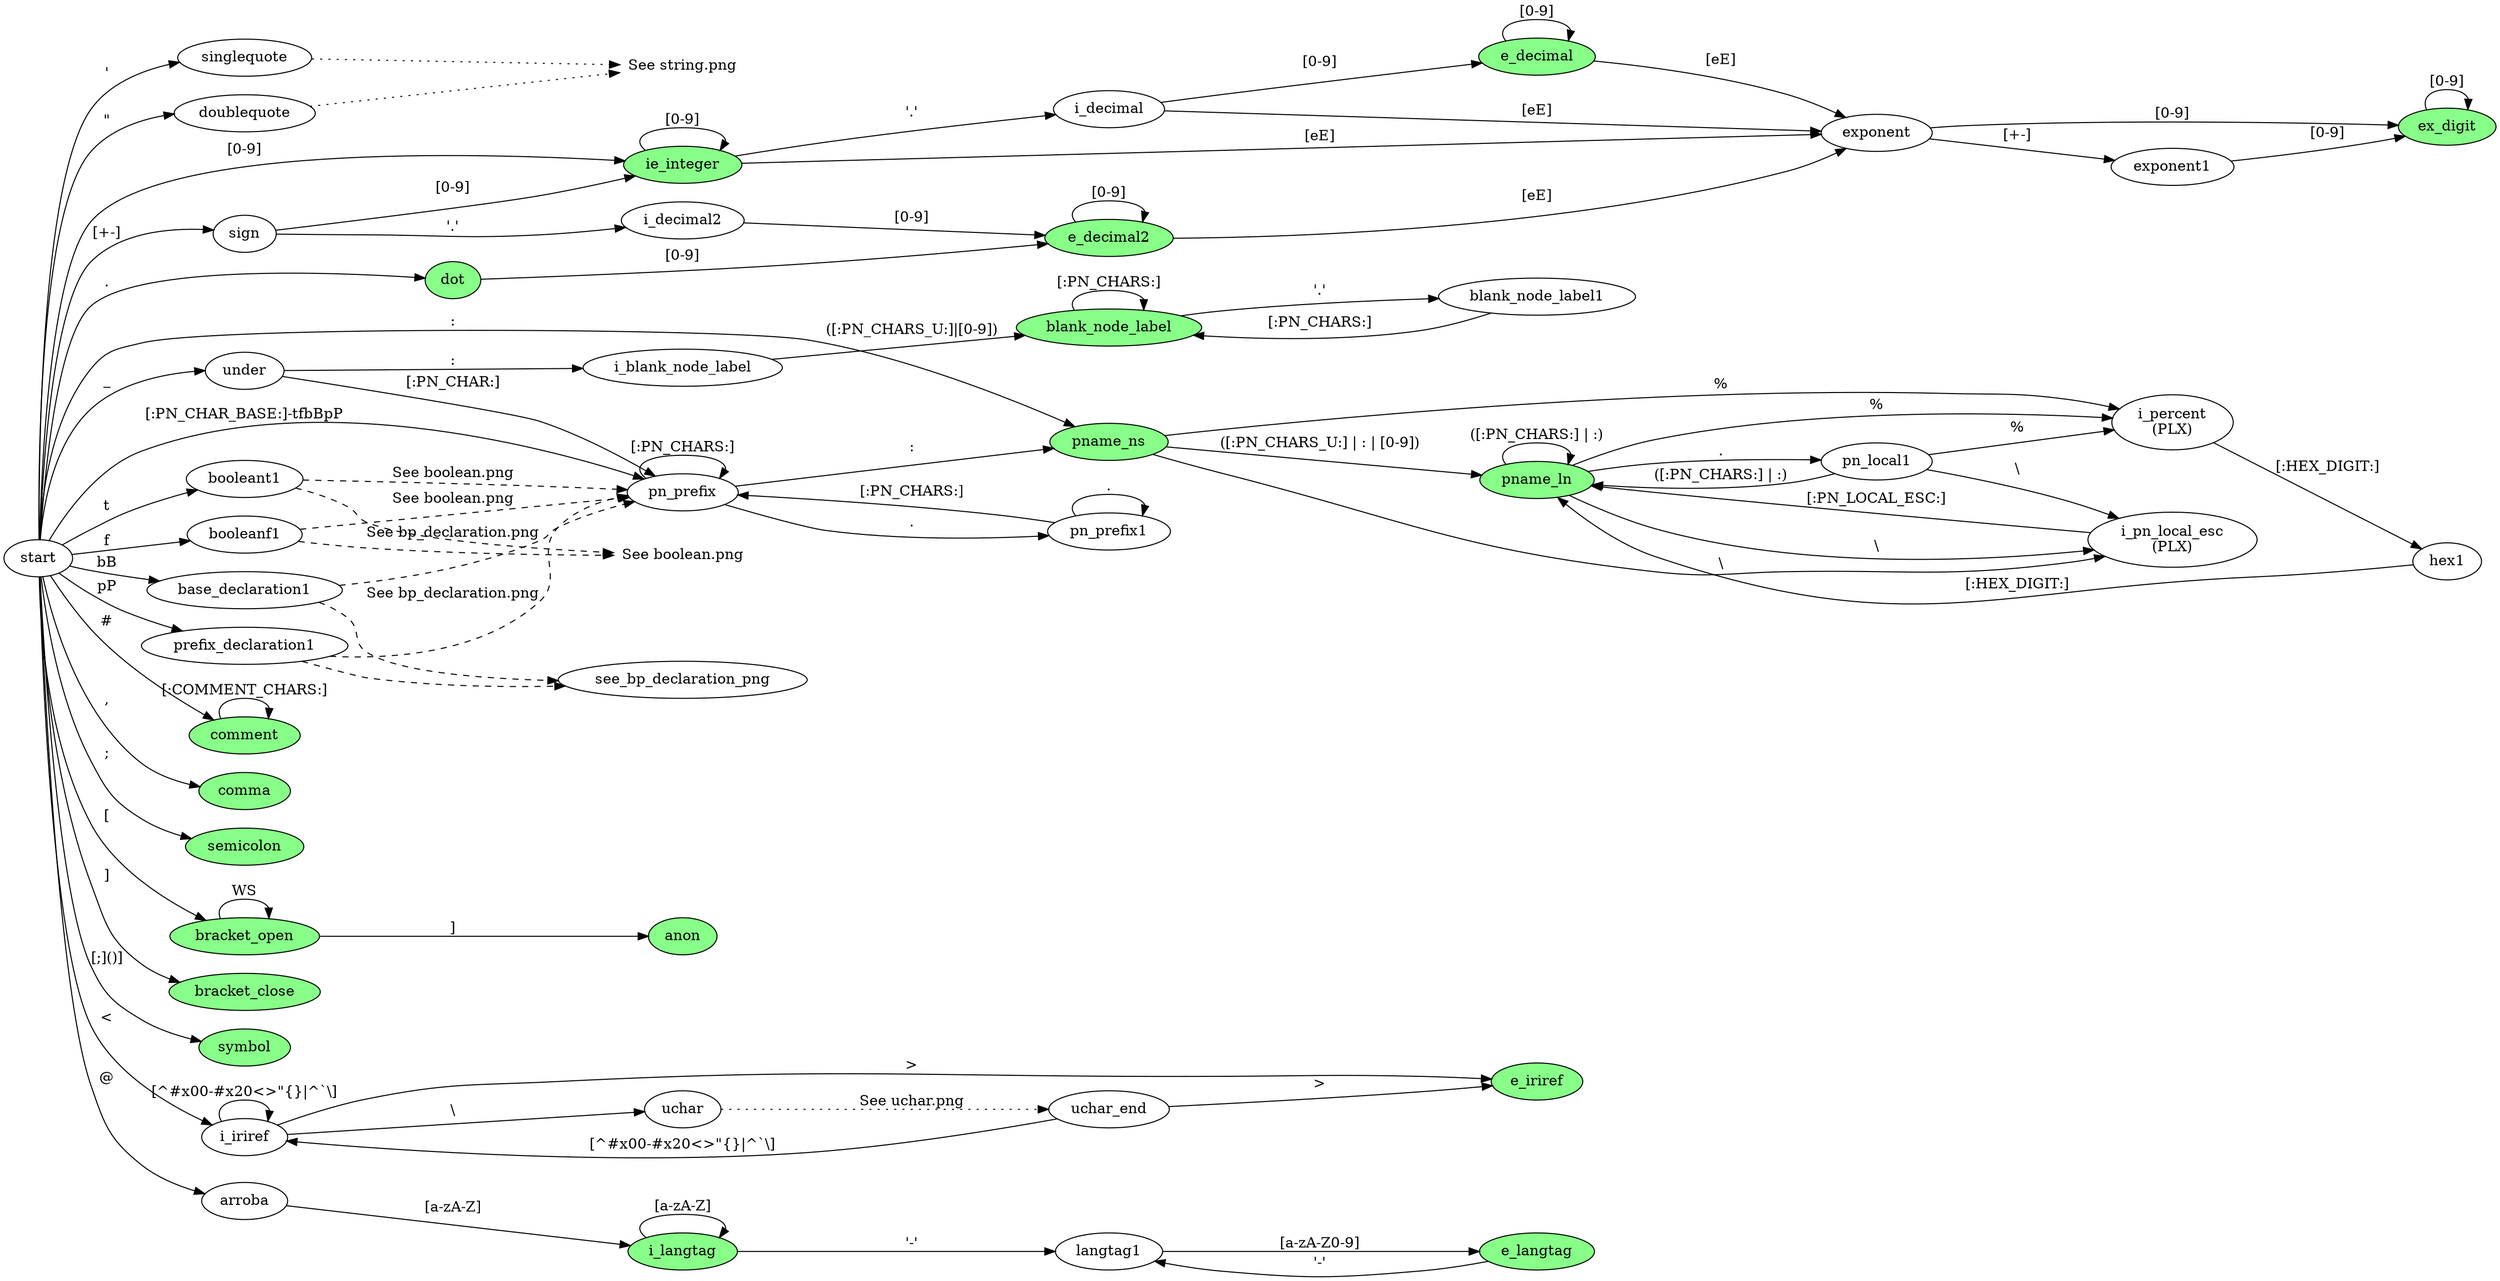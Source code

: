 // automata.dot

// Copyright 2020 cnngimenez

// Author: cnngimenez

// This program is free software: you can redistribute it and/or modify
// it under the terms of the GNU General Public License as published by
// the Free Software Foundation, either version 3 of the License, or
// (at your option) any later version.

// This program is distributed in the hope that it will be useful,
// but WITHOUT ANY WARRANTY; without even the implied warranty of
// MERCHANTABILITY or FITNESS FOR A PARTICULAR PURPOSE.  See the
// GNU General Public License for more details.

// You should have received a copy of the GNU General Public License
// along with this program.  If not, see <http://www.gnu.org/licenses/>.

digraph tokens {
        // rotate=90;
        rankdir=LR;
        node [];

        see_string_png [shape=plaintext, label="See string.png"];
        see_boolean_png [shape=plaintext, label="See boolean.png"];
        e_iriref [style=filled, fillcolor="#88ff88"];
        i_langtag [style=filled, fillcolor="#88ff88"];
        e_langtag [style=filled, fillcolor="#88ff88"];
        ie_integer [style=filled, fillcolor="#88ff88"];
        e_decimal [style=filled, fillcolor="#88ff88"];
        e_decimal2 [style=filled, fillcolor="#88ff88"];
        ex_digit [style=filled, fillcolor="#88ff88"];
        pname_ns [style=filled, fillcolor="#88ff88"];
        pname_ln [style=filled, fillcolor="#88ff88"];
        anon [style=filled, fillcolor="#88ff88"];
        blank_node_label [style=filled, fillcolor="#88ff88"];
        comment [style=filled, fillcolor="#88ff88"];
        dot [style=filled, fillcolor="#88ff88"];
	comma [style=filled, fillcolor="#88ff88"];		
        semicolon [style=filled, fillcolor="#88ff88"];
        bracket_open [style=filled, fillcolor="#88ff88"];
	bracket_close [style=filled, fillcolor="#88ff88"];
        symbol [style=filled, fillcolor="#88ff88"];

        i_percent [label="i_percent\n(PLX)"];
        i_pn_local_esc [label="i_pn_local_esc\n(PLX)"];

        // IRIREF
        // [18] IRIREF ::= '<' ([^#x00-#x20<>"{}|^`\] | UCHAR)* '>'
        // /* #x00=NULL #01-#x1F=control codes #x20=space */
        
        start -> i_iriref [label="<"];
        i_iriref -> i_iriref [label="[^#x00-#x20<>\"{}|^`\\]"];
        i_iriref -> uchar [label="\\"];
        uchar_end -> i_iriref [label="[^#x00-#x20<>\"{}|^`\\]"];
        uchar_end -> e_iriref [label=">"];
        i_iriref -> e_iriref [label=">"];

        // BLANK_NODE_LABEL
        // [141s] BLANK_NODE_LABEL ::=
        //     '_:' (PN_CHARS_U | [0-9]) ((PN_CHARS | '.')* PN_CHARS)?
               
        start -> under [label="_"];
        under -> i_blank_node_label [label=":"];
        i_blank_node_label -> blank_node_label [label="([:PN_CHARS_U:]|[0-9])"];
        blank_node_label -> blank_node_label1 [label="'.'"];
        blank_node_label -> blank_node_label [label="[:PN_CHARS:]"];
        blank_node_label1 -> blank_node_label [label="[:PN_CHARS:]"];
        
        under -> pn_prefix [label="[:PN_CHAR:]"];

        // LANGTAG
        // [144s] LANGTAG ::= '@' [a-zA-Z]+ ('-' [a-zA-Z0-9]+)*
        
        start -> arroba [label="@"];
        arroba -> i_langtag -> i_langtag [label="[a-zA-Z]"] ;
        i_langtag -> langtag1 [label="'-'"];
        langtag1 -> e_langtag [label="[a-zA-Z0-9]"];
        e_langtag -> langtag1 [label="'-'"];


        // INTEGER
        // [19] INTEGER ::= [+-]? [0-9]+
        start -> sign [label="[+-]"];
        sign -> ie_integer [label="[0-9]"];
        start -> ie_integer [label="[0-9]"];
             
        ie_integer -> ie_integer [label="[0-9]"];
        

        // DECIMAL
        // [20] DECIMAL ::= [+-]? [0-9]* '.' [0-9]+

        // Case (a): [+-]? '.' [0-9]+
        sign -> i_decimal2 [label="'.'"]; // [+-] '.'
        i_decimal2 -> e_decimal2 [label="[0-9]"];
        e_decimal2 -> e_decimal2 [label="[0-9]"];
        // start -> i_decimal2 [label="'.'"]; // '.'
        // ^^ Accepted by start -> dot -> e_decimal2

        // Case (b): [+-]? [0-9]+ '.' [0-9]+
        ie_integer -> i_decimal [label="'.'"]; // [+-]? [0-9]+ '.'
        i_decimal -> e_decimal [label="[0-9]"];
        e_decimal -> e_decimal [label="[0-9]"];
        
        // DOUBLE
        // [21] DOUBLE ::=
        // [+-]? ([0-9]+ '.' [0-9]* EXPONENT |
        //        '.' [0-9]+ EXPONENT |
        //        [0-9]+ EXPONENT)

        // First case (a): [+-]? [0-9]+ '.' EXPONENT
        i_decimal -> exponent [label="[eE]"];

        // First case (b): [+-]? [0-9]+ '.' [0-9]+ EXPONENT
        e_decimal -> exponent [label="[eE]"];

        // Second case [+-]? '.' [0-9]+ EXPONENT
        e_decimal2 -> exponent [label="[eE]"];

        // Third case [+-]? [0-9]+ EXPONENT
        ie_integer -> exponent [label="[eE]"];

        // EXPONENT
        // [154s] EXPONENT ::= [eE] [+-]? [0-9]+
        exponent -> exponent1 [label="[+-]"];
        exponent -> ex_digit [label="[0-9]"];
        exponent1 -> ex_digit [label="[0-9]"];
        ex_digit -> ex_digit [label="[0-9]"];
        
        // UCHAR
        // [26] UCHAR ::= '\u' HEX HEX HEX HEX |
        //                '\U' HEX HEX HEX HEX HEX HEX HEX HEX
        uchar -> uchar_end [style=dotted, label="See uchar.png"];

        // STRINGS
        start -> doublequote [label="\""];
        doublequote -> see_string_png [style=dotted];
        start -> singlequote [label="'"];
        singlequote -> see_string_png [style=dotted];

        // PNAME_NS
        // [139s] PNAME_NS ::= PN_PREFIX? ':'                      
        start -> pname_ns [label=":"];
        start -> pn_prefix [label="[:PN_CHAR_BASE:]-tfbBpP"];
        // ^^ when "_" go to "under". when "t" or "f" go to boolean.        
        pn_prefix -> pname_ns [label=":"];

        start -> booleant1 [label="t"];
        booleant1 -> see_boolean_png [style=dashed];
        booleant1 -> pn_prefix [style=dashed, label="See boolean.png"];
        start -> booleanf1 [label="f"];
        booleanf1 -> see_boolean_png [style=dashed];
        booleanf1 -> pn_prefix [style=dashed, label="See boolean.png"];

        start -> base_declaration1 [label="bB"];
        base_declaration1 -> see_bp_declaration_png [style=dashed];
        base_declaration1 -> pn_prefix [style=dashed, label="See bp_declaration.png"];
        start -> prefix_declaration1 [label="pP"];
        prefix_declaration1 -> see_bp_declaration_png [style=dashed];
        prefix_declaration1 -> pn_prefix [style=dashed, label="See bp_declaration.png"];

	
        // PN_PREFIX
        // [167s] PN_PREFIX ::= PN_CHARS_BASE ((PN_CHARS | '.')* PN_CHARS)?

        // PN_CHAR_BASE are the following characters:
        // [A-Z] | [a-z] | [#x00C0-#x00D6] | [#x00D8-#x00F6] |
        // [#x00F8-#x02FF] | [#x0370-#x037D] | [#x037F-#x1FFF] |
        // [#x200C-#x200D] | [#x2070-#x218F] | [#x2C00-#x2FEF] |
        // [#x3001-#xD7FF] | [#xF900-#xFDCF] | [#xFDF0-#xFFFD] |
        // [#x10000-#xEFFFF]
        
        // PN_CHARS are the following characters:
        // PN_CHARS_U | '-' | [0-9] | #x00B7 | [#x0300-#x036F] | [#x203F-#x2040]
        // PN_CHARS_U are: PN_CHARS_BASE | '_'
        pn_prefix -> pn_prefix1 [label="."];
        pn_prefix -> pn_prefix [label="[:PN_CHARS:]"];
        pn_prefix1 -> pn_prefix [label="[:PN_CHARS:]"];
        pn_prefix1 -> pn_prefix1 [label="."];

        // PNAME_LN
        // [140s] PNAME_LN ::= PNAME_NS PN_LOCAL
        // [168s] PN_LOCAL ::= (PN_CHARS_U | ':' | [0-9] | PLX)
        //   ((PN_CHARS | '.' | ':' | PLX)* (PN_CHARS | ':' | PLX))?
        pname_ns -> pname_ln [label="([:PN_CHARS_U:] | : | [0-9])"];
        pname_ns -> i_percent [label="%"]; // to PLX
        pname_ns -> i_pn_local_esc [label="\\"]; // to PLX
        
        pname_ln -> pname_ln [label="([:PN_CHARS:] | :)"];
        pname_ln -> pn_local1 [label="."];
        pname_ln -> i_percent [label="%"]; // to PLX
        pname_ln -> i_pn_local_esc [label="\\"]; // to PLX
        
        pn_local1 -> pname_ln [label="([:PN_CHARS:] | :)"];
        pn_local1 -> i_percent [label="%"]; // to PLX
        pn_local1 -> i_pn_local_esc [label="\\"]; // to PLX

        // [169s] PLX ::= PERCENT | PN_LOCAL_ESC
        i_percent -> hex1 [label="[:HEX_DIGIT:]"];
        hex1 -> pname_ln [label="[:HEX_DIGIT:]"];

        // [172s] PN_LOCAL_ESC ::= '\' ('_' | '~' | '.' | '-' | '!' | '$' | '&'
        // | "'" | '(' | ')' | '*' | '+' | ',' | ';' | '=' | '/' | '?' | '#'
        // | '@' | '%')
        i_pn_local_esc -> pname_ln [label="[:PN_LOCAL_ESC:]"];

        // Comments
        // COMMENT ::= '#' .*
        start -> comment [label="#"];
        comment -> comment [label="[:COMMENT_CHARS:]"];

        start -> dot [label="."];
        dot-> e_decimal2 [label="[0-9]"];

        // [162s] ANON ::= '[' WS* ']'
        // "[" alone should be accepted too.
        start -> bracket_open [label="["];
        bracket_open -> bracket_open [label="WS"];
        bracket_open -> anon [label="]"];

	start -> bracket_close [label="]"];
	
        // '.' accepted by dot.
        start -> symbol [label="[;]()]"];

	start -> semicolon [label=";"];
	start -> comma [label=","];
}


